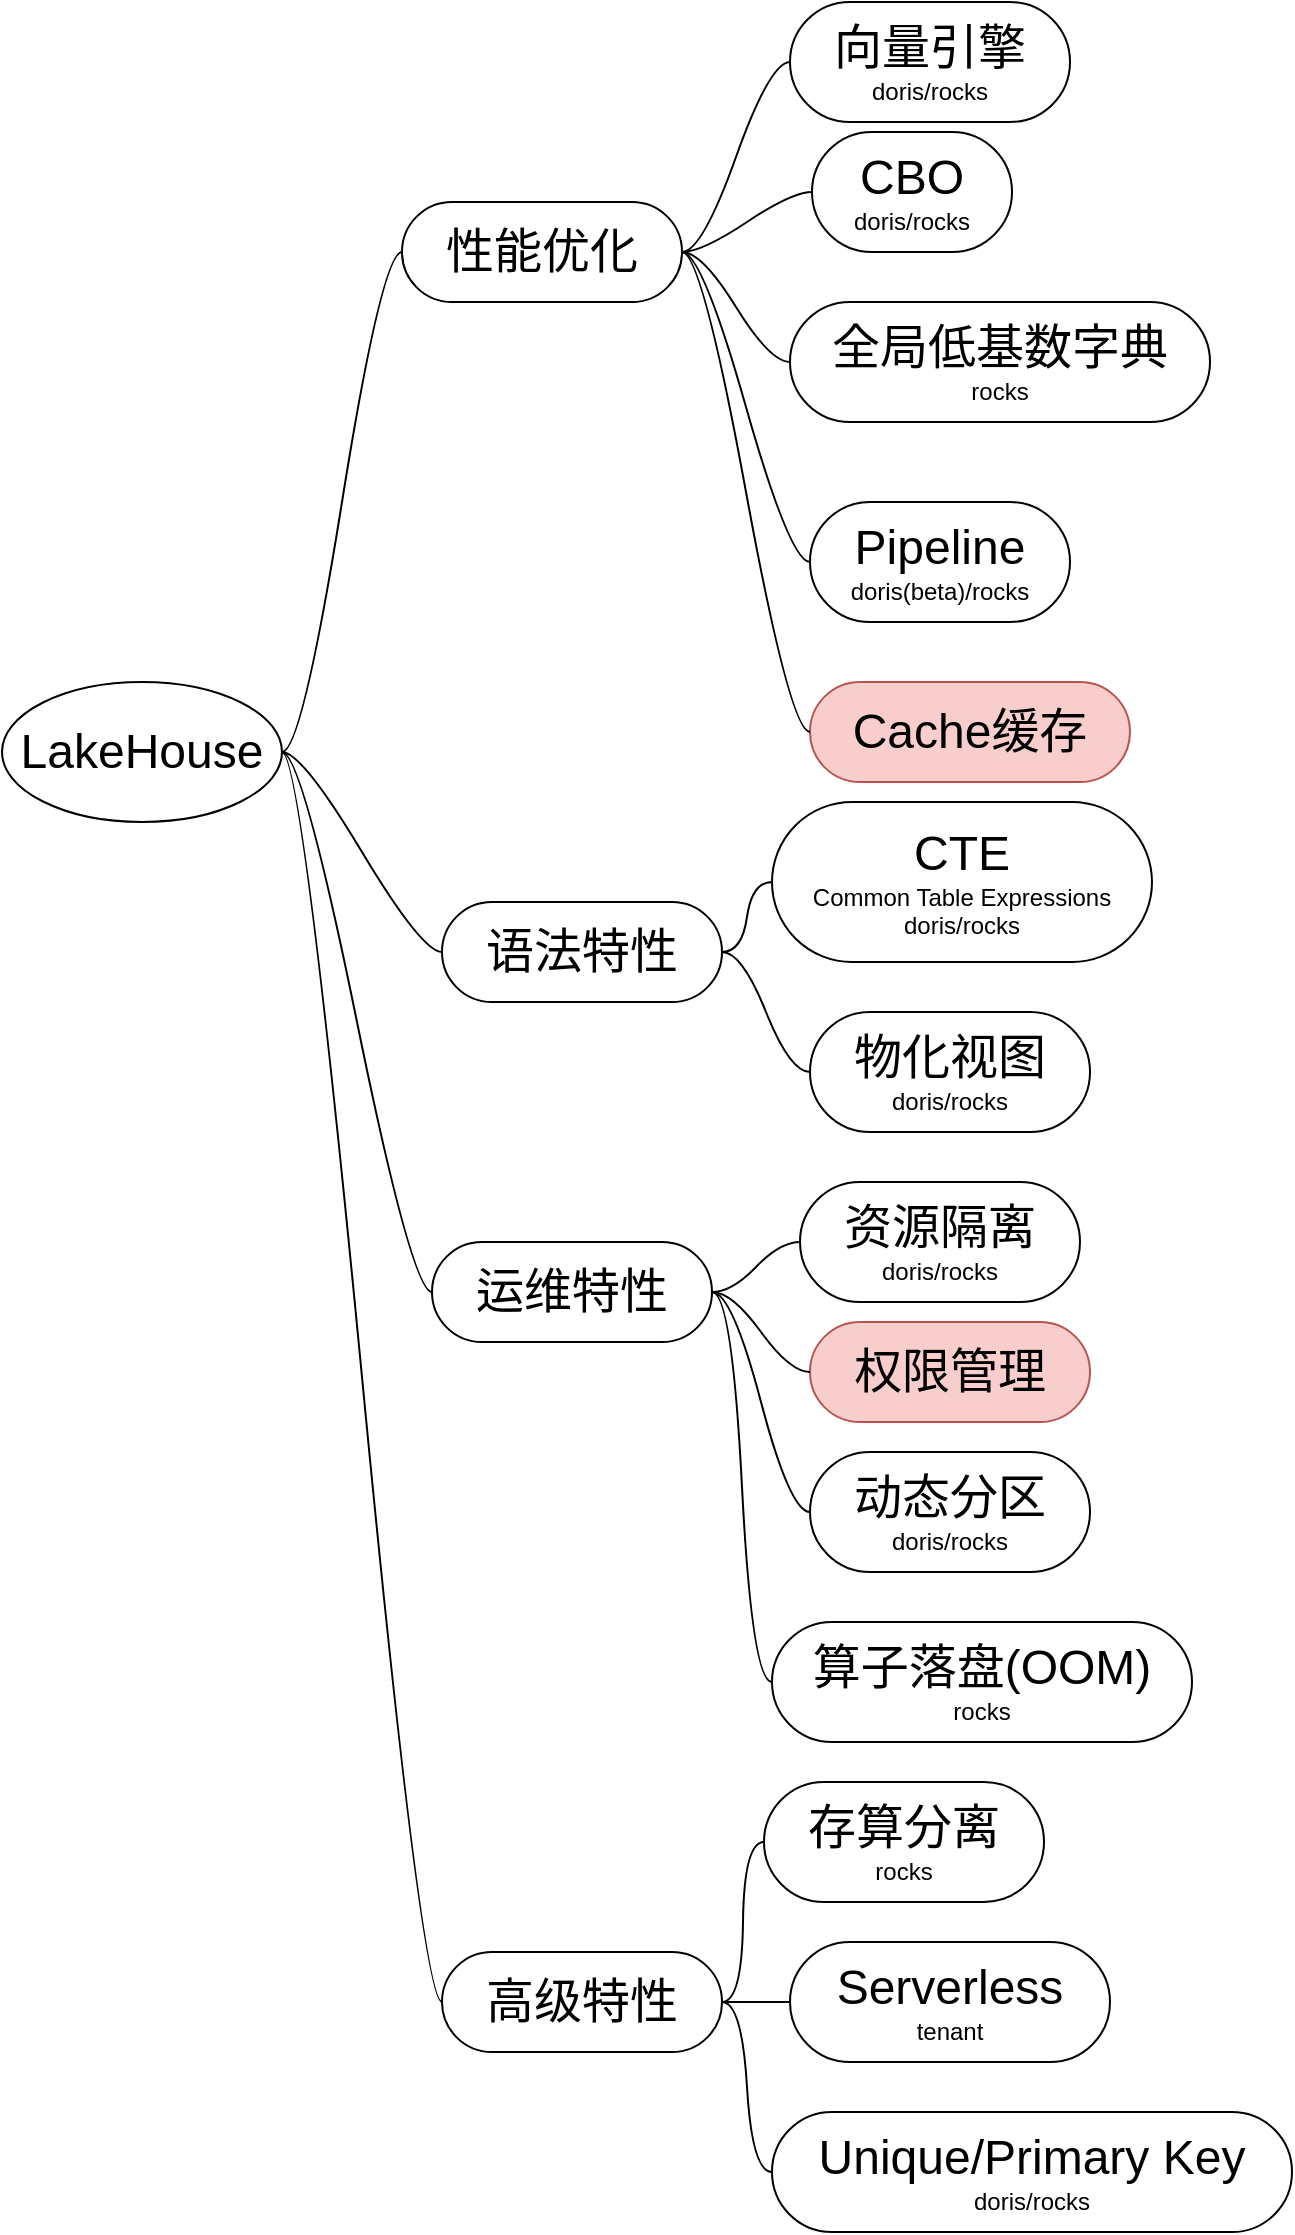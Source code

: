 <mxfile version="21.2.1" type="github" pages="2">
  <diagram name="思维导图" id="OOxz8nDA2zBTXserXBQq">
    <mxGraphModel dx="1366" dy="728" grid="1" gridSize="10" guides="1" tooltips="1" connect="1" arrows="1" fold="1" page="1" pageScale="1" pageWidth="827" pageHeight="1169" math="0" shadow="0">
      <root>
        <mxCell id="0" />
        <mxCell id="1" parent="0" />
        <mxCell id="GbnP1xSUKACOj05AOEEQ-3" value="&lt;font style=&quot;font-size: 24px;&quot;&gt;LakeHouse&lt;/font&gt;" style="ellipse;whiteSpace=wrap;html=1;align=center;newEdgeStyle={&quot;edgeStyle&quot;:&quot;entityRelationEdgeStyle&quot;,&quot;startArrow&quot;:&quot;none&quot;,&quot;endArrow&quot;:&quot;none&quot;,&quot;segment&quot;:10,&quot;curved&quot;:1,&quot;sourcePerimeterSpacing&quot;:0,&quot;targetPerimeterSpacing&quot;:0};treeFolding=1;treeMoving=1;" vertex="1" parent="1">
          <mxGeometry x="50" y="350" width="140" height="70" as="geometry" />
        </mxCell>
        <mxCell id="GbnP1xSUKACOj05AOEEQ-5" value="&lt;font style=&quot;font-size: 24px;&quot;&gt;性能优化&lt;/font&gt;" style="whiteSpace=wrap;html=1;rounded=1;arcSize=50;align=center;verticalAlign=middle;strokeWidth=1;autosize=1;spacing=4;treeFolding=1;treeMoving=1;newEdgeStyle={&quot;edgeStyle&quot;:&quot;entityRelationEdgeStyle&quot;,&quot;startArrow&quot;:&quot;none&quot;,&quot;endArrow&quot;:&quot;none&quot;,&quot;segment&quot;:10,&quot;curved&quot;:1,&quot;sourcePerimeterSpacing&quot;:0,&quot;targetPerimeterSpacing&quot;:0};" vertex="1" parent="1">
          <mxGeometry x="250" y="110" width="140" height="50" as="geometry" />
        </mxCell>
        <mxCell id="GbnP1xSUKACOj05AOEEQ-6" value="" style="edgeStyle=entityRelationEdgeStyle;startArrow=none;endArrow=none;segment=10;curved=1;sourcePerimeterSpacing=0;targetPerimeterSpacing=0;rounded=0;exitX=1;exitY=0.5;exitDx=0;exitDy=0;" edge="1" target="GbnP1xSUKACOj05AOEEQ-5" parent="1" source="GbnP1xSUKACOj05AOEEQ-3">
          <mxGeometry relative="1" as="geometry">
            <mxPoint x="349" y="542" as="sourcePoint" />
          </mxGeometry>
        </mxCell>
        <mxCell id="TWokM2KLn3ChRtvrP0vo-1" value="&lt;font style=&quot;&quot;&gt;&lt;span style=&quot;font-size: 24px;&quot;&gt;向量引擎&lt;/span&gt;&lt;br&gt;&lt;font style=&quot;font-size: 12px;&quot;&gt;doris/rocks&lt;/font&gt;&lt;br&gt;&lt;/font&gt;" style="whiteSpace=wrap;html=1;rounded=1;arcSize=50;align=center;verticalAlign=middle;strokeWidth=1;autosize=1;spacing=4;treeFolding=1;treeMoving=1;newEdgeStyle={&quot;edgeStyle&quot;:&quot;entityRelationEdgeStyle&quot;,&quot;startArrow&quot;:&quot;none&quot;,&quot;endArrow&quot;:&quot;none&quot;,&quot;segment&quot;:10,&quot;curved&quot;:1,&quot;sourcePerimeterSpacing&quot;:0,&quot;targetPerimeterSpacing&quot;:0};" vertex="1" parent="1">
          <mxGeometry x="444" y="10" width="140" height="60" as="geometry" />
        </mxCell>
        <mxCell id="TWokM2KLn3ChRtvrP0vo-2" value="" style="edgeStyle=entityRelationEdgeStyle;startArrow=none;endArrow=none;segment=10;curved=1;sourcePerimeterSpacing=0;targetPerimeterSpacing=0;rounded=0;exitX=1;exitY=0.5;exitDx=0;exitDy=0;" edge="1" target="TWokM2KLn3ChRtvrP0vo-1" parent="1" source="GbnP1xSUKACOj05AOEEQ-5">
          <mxGeometry relative="1" as="geometry">
            <mxPoint x="350" y="135" as="sourcePoint" />
          </mxGeometry>
        </mxCell>
        <mxCell id="TWokM2KLn3ChRtvrP0vo-4" value="&lt;font style=&quot;&quot;&gt;&lt;span style=&quot;font-size: 24px;&quot;&gt;CBO&lt;/span&gt;&lt;br&gt;&lt;font style=&quot;font-size: 12px;&quot;&gt;doris/rocks&lt;/font&gt;&lt;br&gt;&lt;/font&gt;" style="whiteSpace=wrap;html=1;rounded=1;arcSize=50;align=center;verticalAlign=middle;strokeWidth=1;autosize=1;spacing=4;treeFolding=1;treeMoving=1;newEdgeStyle={&quot;edgeStyle&quot;:&quot;entityRelationEdgeStyle&quot;,&quot;startArrow&quot;:&quot;none&quot;,&quot;endArrow&quot;:&quot;none&quot;,&quot;segment&quot;:10,&quot;curved&quot;:1,&quot;sourcePerimeterSpacing&quot;:0,&quot;targetPerimeterSpacing&quot;:0};" vertex="1" parent="1">
          <mxGeometry x="455" y="75" width="100" height="60" as="geometry" />
        </mxCell>
        <mxCell id="TWokM2KLn3ChRtvrP0vo-5" value="" style="edgeStyle=entityRelationEdgeStyle;startArrow=none;endArrow=none;segment=10;curved=1;sourcePerimeterSpacing=0;targetPerimeterSpacing=0;rounded=0;exitX=1;exitY=0.5;exitDx=0;exitDy=0;" edge="1" target="TWokM2KLn3ChRtvrP0vo-4" parent="1" source="GbnP1xSUKACOj05AOEEQ-5">
          <mxGeometry relative="1" as="geometry">
            <mxPoint x="370" y="130" as="sourcePoint" />
          </mxGeometry>
        </mxCell>
        <mxCell id="TWokM2KLn3ChRtvrP0vo-7" value="&lt;font style=&quot;&quot;&gt;&lt;span style=&quot;font-size: 24px;&quot;&gt;全局低基数字典&lt;/span&gt;&lt;br&gt;&lt;font style=&quot;font-size: 12px;&quot;&gt;rocks&lt;/font&gt;&lt;br&gt;&lt;/font&gt;" style="whiteSpace=wrap;html=1;rounded=1;arcSize=50;align=center;verticalAlign=middle;strokeWidth=1;autosize=1;spacing=4;treeFolding=1;treeMoving=1;newEdgeStyle={&quot;edgeStyle&quot;:&quot;entityRelationEdgeStyle&quot;,&quot;startArrow&quot;:&quot;none&quot;,&quot;endArrow&quot;:&quot;none&quot;,&quot;segment&quot;:10,&quot;curved&quot;:1,&quot;sourcePerimeterSpacing&quot;:0,&quot;targetPerimeterSpacing&quot;:0};" vertex="1" parent="1">
          <mxGeometry x="444" y="160" width="210" height="60" as="geometry" />
        </mxCell>
        <mxCell id="TWokM2KLn3ChRtvrP0vo-8" value="" style="edgeStyle=entityRelationEdgeStyle;startArrow=none;endArrow=none;segment=10;curved=1;sourcePerimeterSpacing=0;targetPerimeterSpacing=0;rounded=0;exitX=1;exitY=0.5;exitDx=0;exitDy=0;" edge="1" target="TWokM2KLn3ChRtvrP0vo-7" parent="1" source="GbnP1xSUKACOj05AOEEQ-5">
          <mxGeometry relative="1" as="geometry">
            <mxPoint x="370" y="150" as="sourcePoint" />
          </mxGeometry>
        </mxCell>
        <mxCell id="TWokM2KLn3ChRtvrP0vo-9" value="&lt;font style=&quot;font-size: 24px;&quot;&gt;语法特性&lt;/font&gt;" style="whiteSpace=wrap;html=1;rounded=1;arcSize=50;align=center;verticalAlign=middle;strokeWidth=1;autosize=1;spacing=4;treeFolding=1;treeMoving=1;newEdgeStyle={&quot;edgeStyle&quot;:&quot;entityRelationEdgeStyle&quot;,&quot;startArrow&quot;:&quot;none&quot;,&quot;endArrow&quot;:&quot;none&quot;,&quot;segment&quot;:10,&quot;curved&quot;:1,&quot;sourcePerimeterSpacing&quot;:0,&quot;targetPerimeterSpacing&quot;:0};" vertex="1" parent="1">
          <mxGeometry x="270" y="460" width="140" height="50" as="geometry" />
        </mxCell>
        <mxCell id="TWokM2KLn3ChRtvrP0vo-10" value="" style="edgeStyle=entityRelationEdgeStyle;startArrow=none;endArrow=none;segment=10;curved=1;sourcePerimeterSpacing=0;targetPerimeterSpacing=0;rounded=0;exitX=1;exitY=0.5;exitDx=0;exitDy=0;" edge="1" target="TWokM2KLn3ChRtvrP0vo-9" parent="1" source="GbnP1xSUKACOj05AOEEQ-3">
          <mxGeometry relative="1" as="geometry">
            <mxPoint x="230" y="516" as="sourcePoint" />
          </mxGeometry>
        </mxCell>
        <mxCell id="TWokM2KLn3ChRtvrP0vo-11" value="&lt;font style=&quot;&quot;&gt;&lt;span style=&quot;font-size: 24px;&quot;&gt;CTE&lt;/span&gt;&lt;br&gt;&lt;font style=&quot;font-size: 12px;&quot;&gt;Common Table Expressions&lt;br&gt;&lt;/font&gt;doris/rocks&lt;br&gt;&lt;/font&gt;" style="whiteSpace=wrap;html=1;rounded=1;arcSize=50;align=center;verticalAlign=middle;strokeWidth=1;autosize=1;spacing=4;treeFolding=1;treeMoving=1;newEdgeStyle={&quot;edgeStyle&quot;:&quot;entityRelationEdgeStyle&quot;,&quot;startArrow&quot;:&quot;none&quot;,&quot;endArrow&quot;:&quot;none&quot;,&quot;segment&quot;:10,&quot;curved&quot;:1,&quot;sourcePerimeterSpacing&quot;:0,&quot;targetPerimeterSpacing&quot;:0};" vertex="1" parent="1">
          <mxGeometry x="435" y="410" width="190" height="80" as="geometry" />
        </mxCell>
        <mxCell id="TWokM2KLn3ChRtvrP0vo-12" value="" style="edgeStyle=entityRelationEdgeStyle;startArrow=none;endArrow=none;segment=10;curved=1;sourcePerimeterSpacing=0;targetPerimeterSpacing=0;rounded=0;exitX=1;exitY=0.5;exitDx=0;exitDy=0;" edge="1" target="TWokM2KLn3ChRtvrP0vo-11" parent="1" source="TWokM2KLn3ChRtvrP0vo-9">
          <mxGeometry relative="1" as="geometry">
            <mxPoint x="480" y="500" as="sourcePoint" />
          </mxGeometry>
        </mxCell>
        <mxCell id="TWokM2KLn3ChRtvrP0vo-14" value="&lt;font style=&quot;&quot;&gt;&lt;span style=&quot;font-size: 24px;&quot;&gt;Pipeline&lt;/span&gt;&lt;br&gt;&lt;font style=&quot;font-size: 12px;&quot;&gt;doris(beta)/rocks&lt;/font&gt;&lt;br&gt;&lt;/font&gt;" style="whiteSpace=wrap;html=1;rounded=1;arcSize=50;align=center;verticalAlign=middle;strokeWidth=1;autosize=1;spacing=4;treeFolding=1;treeMoving=1;newEdgeStyle={&quot;edgeStyle&quot;:&quot;entityRelationEdgeStyle&quot;,&quot;startArrow&quot;:&quot;none&quot;,&quot;endArrow&quot;:&quot;none&quot;,&quot;segment&quot;:10,&quot;curved&quot;:1,&quot;sourcePerimeterSpacing&quot;:0,&quot;targetPerimeterSpacing&quot;:0};" vertex="1" parent="1">
          <mxGeometry x="454" y="260" width="130" height="60" as="geometry" />
        </mxCell>
        <mxCell id="TWokM2KLn3ChRtvrP0vo-15" value="" style="edgeStyle=entityRelationEdgeStyle;startArrow=none;endArrow=none;segment=10;curved=1;sourcePerimeterSpacing=0;targetPerimeterSpacing=0;rounded=0;exitX=1;exitY=0.5;exitDx=0;exitDy=0;" edge="1" target="TWokM2KLn3ChRtvrP0vo-14" parent="1" source="GbnP1xSUKACOj05AOEEQ-5">
          <mxGeometry relative="1" as="geometry">
            <mxPoint x="394" y="282" as="sourcePoint" />
          </mxGeometry>
        </mxCell>
        <mxCell id="TWokM2KLn3ChRtvrP0vo-17" value="&lt;font style=&quot;font-size: 24px;&quot;&gt;运维特性&lt;/font&gt;" style="whiteSpace=wrap;html=1;rounded=1;arcSize=50;align=center;verticalAlign=middle;strokeWidth=1;autosize=1;spacing=4;treeFolding=1;treeMoving=1;newEdgeStyle={&quot;edgeStyle&quot;:&quot;entityRelationEdgeStyle&quot;,&quot;startArrow&quot;:&quot;none&quot;,&quot;endArrow&quot;:&quot;none&quot;,&quot;segment&quot;:10,&quot;curved&quot;:1,&quot;sourcePerimeterSpacing&quot;:0,&quot;targetPerimeterSpacing&quot;:0};" vertex="1" parent="1">
          <mxGeometry x="265" y="630" width="140" height="50" as="geometry" />
        </mxCell>
        <mxCell id="TWokM2KLn3ChRtvrP0vo-18" value="" style="edgeStyle=entityRelationEdgeStyle;startArrow=none;endArrow=none;segment=10;curved=1;sourcePerimeterSpacing=0;targetPerimeterSpacing=0;rounded=0;exitX=1;exitY=0.5;exitDx=0;exitDy=0;" edge="1" target="TWokM2KLn3ChRtvrP0vo-17" parent="1" source="GbnP1xSUKACOj05AOEEQ-3">
          <mxGeometry relative="1" as="geometry">
            <mxPoint x="284" y="602" as="sourcePoint" />
          </mxGeometry>
        </mxCell>
        <mxCell id="TWokM2KLn3ChRtvrP0vo-19" value="&lt;font style=&quot;&quot;&gt;&lt;span style=&quot;font-size: 24px;&quot;&gt;资源隔离&lt;/span&gt;&lt;br&gt;&lt;font style=&quot;font-size: 12px;&quot;&gt;doris/rocks&lt;/font&gt;&lt;br&gt;&lt;/font&gt;" style="whiteSpace=wrap;html=1;rounded=1;arcSize=50;align=center;verticalAlign=middle;strokeWidth=1;autosize=1;spacing=4;treeFolding=1;treeMoving=1;newEdgeStyle={&quot;edgeStyle&quot;:&quot;entityRelationEdgeStyle&quot;,&quot;startArrow&quot;:&quot;none&quot;,&quot;endArrow&quot;:&quot;none&quot;,&quot;segment&quot;:10,&quot;curved&quot;:1,&quot;sourcePerimeterSpacing&quot;:0,&quot;targetPerimeterSpacing&quot;:0};" vertex="1" parent="1">
          <mxGeometry x="449" y="600" width="140" height="60" as="geometry" />
        </mxCell>
        <mxCell id="TWokM2KLn3ChRtvrP0vo-20" value="" style="edgeStyle=entityRelationEdgeStyle;startArrow=none;endArrow=none;segment=10;curved=1;sourcePerimeterSpacing=0;targetPerimeterSpacing=0;rounded=0;exitX=1;exitY=0.5;exitDx=0;exitDy=0;" edge="1" target="TWokM2KLn3ChRtvrP0vo-19" parent="1" source="TWokM2KLn3ChRtvrP0vo-17">
          <mxGeometry relative="1" as="geometry">
            <mxPoint x="410" y="622" as="sourcePoint" />
          </mxGeometry>
        </mxCell>
        <mxCell id="TWokM2KLn3ChRtvrP0vo-21" value="&lt;font style=&quot;&quot;&gt;&lt;span style=&quot;font-size: 24px;&quot;&gt;存算分离&lt;/span&gt;&lt;br&gt;&lt;font style=&quot;font-size: 12px;&quot;&gt;rocks&lt;/font&gt;&lt;br&gt;&lt;/font&gt;" style="whiteSpace=wrap;html=1;rounded=1;arcSize=50;align=center;verticalAlign=middle;strokeWidth=1;autosize=1;spacing=4;treeFolding=1;treeMoving=1;newEdgeStyle={&quot;edgeStyle&quot;:&quot;entityRelationEdgeStyle&quot;,&quot;startArrow&quot;:&quot;none&quot;,&quot;endArrow&quot;:&quot;none&quot;,&quot;segment&quot;:10,&quot;curved&quot;:1,&quot;sourcePerimeterSpacing&quot;:0,&quot;targetPerimeterSpacing&quot;:0};" vertex="1" parent="1">
          <mxGeometry x="431" y="900" width="140" height="60" as="geometry" />
        </mxCell>
        <mxCell id="TWokM2KLn3ChRtvrP0vo-22" value="" style="edgeStyle=entityRelationEdgeStyle;startArrow=none;endArrow=none;segment=10;curved=1;sourcePerimeterSpacing=0;targetPerimeterSpacing=0;rounded=0;exitX=1;exitY=0.5;exitDx=0;exitDy=0;" edge="1" target="TWokM2KLn3ChRtvrP0vo-21" parent="1" source="TWokM2KLn3ChRtvrP0vo-23">
          <mxGeometry relative="1" as="geometry">
            <mxPoint x="501" y="867" as="sourcePoint" />
          </mxGeometry>
        </mxCell>
        <mxCell id="TWokM2KLn3ChRtvrP0vo-23" value="&lt;font style=&quot;font-size: 24px;&quot;&gt;高级特性&lt;/font&gt;" style="whiteSpace=wrap;html=1;rounded=1;arcSize=50;align=center;verticalAlign=middle;strokeWidth=1;autosize=1;spacing=4;treeFolding=1;treeMoving=1;newEdgeStyle={&quot;edgeStyle&quot;:&quot;entityRelationEdgeStyle&quot;,&quot;startArrow&quot;:&quot;none&quot;,&quot;endArrow&quot;:&quot;none&quot;,&quot;segment&quot;:10,&quot;curved&quot;:1,&quot;sourcePerimeterSpacing&quot;:0,&quot;targetPerimeterSpacing&quot;:0};" vertex="1" parent="1">
          <mxGeometry x="270" y="985" width="140" height="50" as="geometry" />
        </mxCell>
        <mxCell id="TWokM2KLn3ChRtvrP0vo-24" value="" style="edgeStyle=entityRelationEdgeStyle;startArrow=none;endArrow=none;segment=10;curved=1;sourcePerimeterSpacing=0;targetPerimeterSpacing=0;rounded=0;exitX=1;exitY=0.5;exitDx=0;exitDy=0;" edge="1" target="TWokM2KLn3ChRtvrP0vo-23" parent="1" source="GbnP1xSUKACOj05AOEEQ-3">
          <mxGeometry relative="1" as="geometry">
            <mxPoint x="270" y="802" as="sourcePoint" />
          </mxGeometry>
        </mxCell>
        <mxCell id="TWokM2KLn3ChRtvrP0vo-26" value="&lt;font style=&quot;&quot;&gt;&lt;span style=&quot;font-size: 24px;&quot;&gt;Unique/Primary Key&lt;/span&gt;&lt;br&gt;&lt;font style=&quot;font-size: 12px;&quot;&gt;doris/rocks&lt;/font&gt;&lt;br&gt;&lt;/font&gt;" style="whiteSpace=wrap;html=1;rounded=1;arcSize=50;align=center;verticalAlign=middle;strokeWidth=1;autosize=1;spacing=4;treeFolding=1;treeMoving=1;newEdgeStyle={&quot;edgeStyle&quot;:&quot;entityRelationEdgeStyle&quot;,&quot;startArrow&quot;:&quot;none&quot;,&quot;endArrow&quot;:&quot;none&quot;,&quot;segment&quot;:10,&quot;curved&quot;:1,&quot;sourcePerimeterSpacing&quot;:0,&quot;targetPerimeterSpacing&quot;:0};" vertex="1" parent="1">
          <mxGeometry x="435" y="1065" width="260" height="60" as="geometry" />
        </mxCell>
        <mxCell id="TWokM2KLn3ChRtvrP0vo-27" value="" style="edgeStyle=entityRelationEdgeStyle;startArrow=none;endArrow=none;segment=10;curved=1;sourcePerimeterSpacing=0;targetPerimeterSpacing=0;rounded=0;exitX=1;exitY=0.5;exitDx=0;exitDy=0;" edge="1" target="TWokM2KLn3ChRtvrP0vo-26" parent="1" source="TWokM2KLn3ChRtvrP0vo-23">
          <mxGeometry relative="1" as="geometry">
            <mxPoint x="451" y="1077" as="sourcePoint" />
          </mxGeometry>
        </mxCell>
        <mxCell id="TWokM2KLn3ChRtvrP0vo-29" value="&lt;font style=&quot;font-size: 24px;&quot;&gt;权限管理&lt;/font&gt;" style="whiteSpace=wrap;html=1;rounded=1;arcSize=50;align=center;verticalAlign=middle;strokeWidth=1;autosize=1;spacing=4;treeFolding=1;treeMoving=1;newEdgeStyle={&quot;edgeStyle&quot;:&quot;entityRelationEdgeStyle&quot;,&quot;startArrow&quot;:&quot;none&quot;,&quot;endArrow&quot;:&quot;none&quot;,&quot;segment&quot;:10,&quot;curved&quot;:1,&quot;sourcePerimeterSpacing&quot;:0,&quot;targetPerimeterSpacing&quot;:0};fillColor=#f8cecc;strokeColor=#b85450;" vertex="1" parent="1">
          <mxGeometry x="454" y="670" width="140" height="50" as="geometry" />
        </mxCell>
        <mxCell id="TWokM2KLn3ChRtvrP0vo-30" value="" style="edgeStyle=entityRelationEdgeStyle;startArrow=none;endArrow=none;segment=10;curved=1;sourcePerimeterSpacing=0;targetPerimeterSpacing=0;rounded=0;exitX=1;exitY=0.5;exitDx=0;exitDy=0;" edge="1" target="TWokM2KLn3ChRtvrP0vo-29" parent="1" source="TWokM2KLn3ChRtvrP0vo-17">
          <mxGeometry relative="1" as="geometry">
            <mxPoint x="425" y="712" as="sourcePoint" />
          </mxGeometry>
        </mxCell>
        <mxCell id="TWokM2KLn3ChRtvrP0vo-31" value="&lt;font style=&quot;&quot;&gt;&lt;span style=&quot;font-size: 24px;&quot;&gt;物化视图&lt;/span&gt;&lt;br&gt;&lt;font style=&quot;font-size: 12px;&quot;&gt;doris/rocks&lt;/font&gt;&lt;br&gt;&lt;/font&gt;" style="whiteSpace=wrap;html=1;rounded=1;arcSize=50;align=center;verticalAlign=middle;strokeWidth=1;autosize=1;spacing=4;treeFolding=1;treeMoving=1;newEdgeStyle={&quot;edgeStyle&quot;:&quot;entityRelationEdgeStyle&quot;,&quot;startArrow&quot;:&quot;none&quot;,&quot;endArrow&quot;:&quot;none&quot;,&quot;segment&quot;:10,&quot;curved&quot;:1,&quot;sourcePerimeterSpacing&quot;:0,&quot;targetPerimeterSpacing&quot;:0};" vertex="1" parent="1">
          <mxGeometry x="454" y="515" width="140" height="60" as="geometry" />
        </mxCell>
        <mxCell id="TWokM2KLn3ChRtvrP0vo-32" value="" style="edgeStyle=entityRelationEdgeStyle;startArrow=none;endArrow=none;segment=10;curved=1;sourcePerimeterSpacing=0;targetPerimeterSpacing=0;rounded=0;exitX=1;exitY=0.5;exitDx=0;exitDy=0;" edge="1" target="TWokM2KLn3ChRtvrP0vo-31" parent="1" source="TWokM2KLn3ChRtvrP0vo-9">
          <mxGeometry relative="1" as="geometry">
            <mxPoint x="515" y="532" as="sourcePoint" />
          </mxGeometry>
        </mxCell>
        <mxCell id="TWokM2KLn3ChRtvrP0vo-33" value="&lt;font style=&quot;&quot;&gt;&lt;span style=&quot;font-size: 24px;&quot;&gt;动态分区&lt;/span&gt;&lt;br&gt;&lt;font style=&quot;font-size: 12px;&quot;&gt;doris/rocks&lt;/font&gt;&lt;br&gt;&lt;/font&gt;" style="whiteSpace=wrap;html=1;rounded=1;arcSize=50;align=center;verticalAlign=middle;strokeWidth=1;autosize=1;spacing=4;treeFolding=1;treeMoving=1;newEdgeStyle={&quot;edgeStyle&quot;:&quot;entityRelationEdgeStyle&quot;,&quot;startArrow&quot;:&quot;none&quot;,&quot;endArrow&quot;:&quot;none&quot;,&quot;segment&quot;:10,&quot;curved&quot;:1,&quot;sourcePerimeterSpacing&quot;:0,&quot;targetPerimeterSpacing&quot;:0};" vertex="1" parent="1">
          <mxGeometry x="454" y="735" width="140" height="60" as="geometry" />
        </mxCell>
        <mxCell id="TWokM2KLn3ChRtvrP0vo-34" value="" style="edgeStyle=entityRelationEdgeStyle;startArrow=none;endArrow=none;segment=10;curved=1;sourcePerimeterSpacing=0;targetPerimeterSpacing=0;rounded=0;exitX=1;exitY=0.5;exitDx=0;exitDy=0;" edge="1" target="TWokM2KLn3ChRtvrP0vo-33" parent="1" source="TWokM2KLn3ChRtvrP0vo-17">
          <mxGeometry relative="1" as="geometry">
            <mxPoint x="560" y="762" as="sourcePoint" />
          </mxGeometry>
        </mxCell>
        <mxCell id="TWokM2KLn3ChRtvrP0vo-35" value="&lt;font style=&quot;&quot;&gt;&lt;span style=&quot;font-size: 24px;&quot;&gt;算子落盘(OOM)&lt;/span&gt;&lt;br&gt;&lt;font style=&quot;font-size: 12px;&quot;&gt;rocks&lt;/font&gt;&lt;br&gt;&lt;/font&gt;" style="whiteSpace=wrap;html=1;rounded=1;arcSize=50;align=center;verticalAlign=middle;strokeWidth=1;autosize=1;spacing=4;treeFolding=1;treeMoving=1;newEdgeStyle={&quot;edgeStyle&quot;:&quot;entityRelationEdgeStyle&quot;,&quot;startArrow&quot;:&quot;none&quot;,&quot;endArrow&quot;:&quot;none&quot;,&quot;segment&quot;:10,&quot;curved&quot;:1,&quot;sourcePerimeterSpacing&quot;:0,&quot;targetPerimeterSpacing&quot;:0};" vertex="1" parent="1">
          <mxGeometry x="435" y="820" width="210" height="60" as="geometry" />
        </mxCell>
        <mxCell id="TWokM2KLn3ChRtvrP0vo-36" value="" style="edgeStyle=entityRelationEdgeStyle;startArrow=none;endArrow=none;segment=10;curved=1;sourcePerimeterSpacing=0;targetPerimeterSpacing=0;rounded=0;exitX=1;exitY=0.5;exitDx=0;exitDy=0;" edge="1" target="TWokM2KLn3ChRtvrP0vo-35" parent="1" source="TWokM2KLn3ChRtvrP0vo-17">
          <mxGeometry relative="1" as="geometry">
            <mxPoint x="380" y="720" as="sourcePoint" />
          </mxGeometry>
        </mxCell>
        <mxCell id="TWokM2KLn3ChRtvrP0vo-39" value="&lt;font style=&quot;font-size: 24px;&quot;&gt;Cache缓存&lt;/font&gt;" style="whiteSpace=wrap;html=1;rounded=1;arcSize=50;align=center;verticalAlign=middle;strokeWidth=1;autosize=1;spacing=4;treeFolding=1;treeMoving=1;newEdgeStyle={&quot;edgeStyle&quot;:&quot;entityRelationEdgeStyle&quot;,&quot;startArrow&quot;:&quot;none&quot;,&quot;endArrow&quot;:&quot;none&quot;,&quot;segment&quot;:10,&quot;curved&quot;:1,&quot;sourcePerimeterSpacing&quot;:0,&quot;targetPerimeterSpacing&quot;:0};fillColor=#f8cecc;strokeColor=#b85450;" vertex="1" parent="1">
          <mxGeometry x="454" y="350" width="160" height="50" as="geometry" />
        </mxCell>
        <mxCell id="TWokM2KLn3ChRtvrP0vo-40" value="" style="edgeStyle=entityRelationEdgeStyle;startArrow=none;endArrow=none;segment=10;curved=1;sourcePerimeterSpacing=0;targetPerimeterSpacing=0;rounded=0;exitX=1;exitY=0.5;exitDx=0;exitDy=0;" edge="1" target="TWokM2KLn3ChRtvrP0vo-39" parent="1" source="GbnP1xSUKACOj05AOEEQ-5">
          <mxGeometry relative="1" as="geometry">
            <mxPoint x="565" y="392" as="sourcePoint" />
          </mxGeometry>
        </mxCell>
        <mxCell id="TWokM2KLn3ChRtvrP0vo-42" value="&lt;font style=&quot;&quot;&gt;&lt;span style=&quot;font-size: 24px;&quot;&gt;Serverless&lt;/span&gt;&lt;br&gt;&lt;font style=&quot;font-size: 12px;&quot;&gt;tenant&lt;/font&gt;&lt;br&gt;&lt;/font&gt;" style="whiteSpace=wrap;html=1;rounded=1;arcSize=50;align=center;verticalAlign=middle;strokeWidth=1;autosize=1;spacing=4;treeFolding=1;treeMoving=1;newEdgeStyle={&quot;edgeStyle&quot;:&quot;entityRelationEdgeStyle&quot;,&quot;startArrow&quot;:&quot;none&quot;,&quot;endArrow&quot;:&quot;none&quot;,&quot;segment&quot;:10,&quot;curved&quot;:1,&quot;sourcePerimeterSpacing&quot;:0,&quot;targetPerimeterSpacing&quot;:0};" vertex="1" parent="1">
          <mxGeometry x="444" y="980" width="160" height="60" as="geometry" />
        </mxCell>
        <mxCell id="TWokM2KLn3ChRtvrP0vo-43" value="" style="edgeStyle=entityRelationEdgeStyle;startArrow=none;endArrow=none;segment=10;curved=1;sourcePerimeterSpacing=0;targetPerimeterSpacing=0;rounded=0;exitX=1;exitY=0.5;exitDx=0;exitDy=0;" edge="1" target="TWokM2KLn3ChRtvrP0vo-42" parent="1" source="TWokM2KLn3ChRtvrP0vo-23">
          <mxGeometry relative="1" as="geometry">
            <mxPoint x="680" y="987" as="sourcePoint" />
          </mxGeometry>
        </mxCell>
      </root>
    </mxGraphModel>
  </diagram>
  <diagram id="53oEihw2QNq7OV44sH4b" name="RoadMap">
    <mxGraphModel dx="1434" dy="764" grid="1" gridSize="10" guides="1" tooltips="1" connect="1" arrows="1" fold="1" page="1" pageScale="1" pageWidth="827" pageHeight="1169" math="0" shadow="0">
      <root>
        <mxCell id="0" />
        <mxCell id="1" parent="0" />
      </root>
    </mxGraphModel>
  </diagram>
</mxfile>
